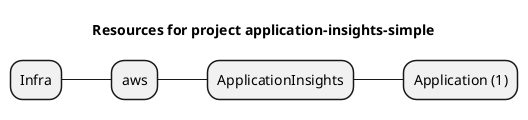 @startmindmap
title Resources for project application-insights-simple
skinparam monochrome true
+ Infra
++ aws
+++ ApplicationInsights
++++ Application (1)
@endmindmap
